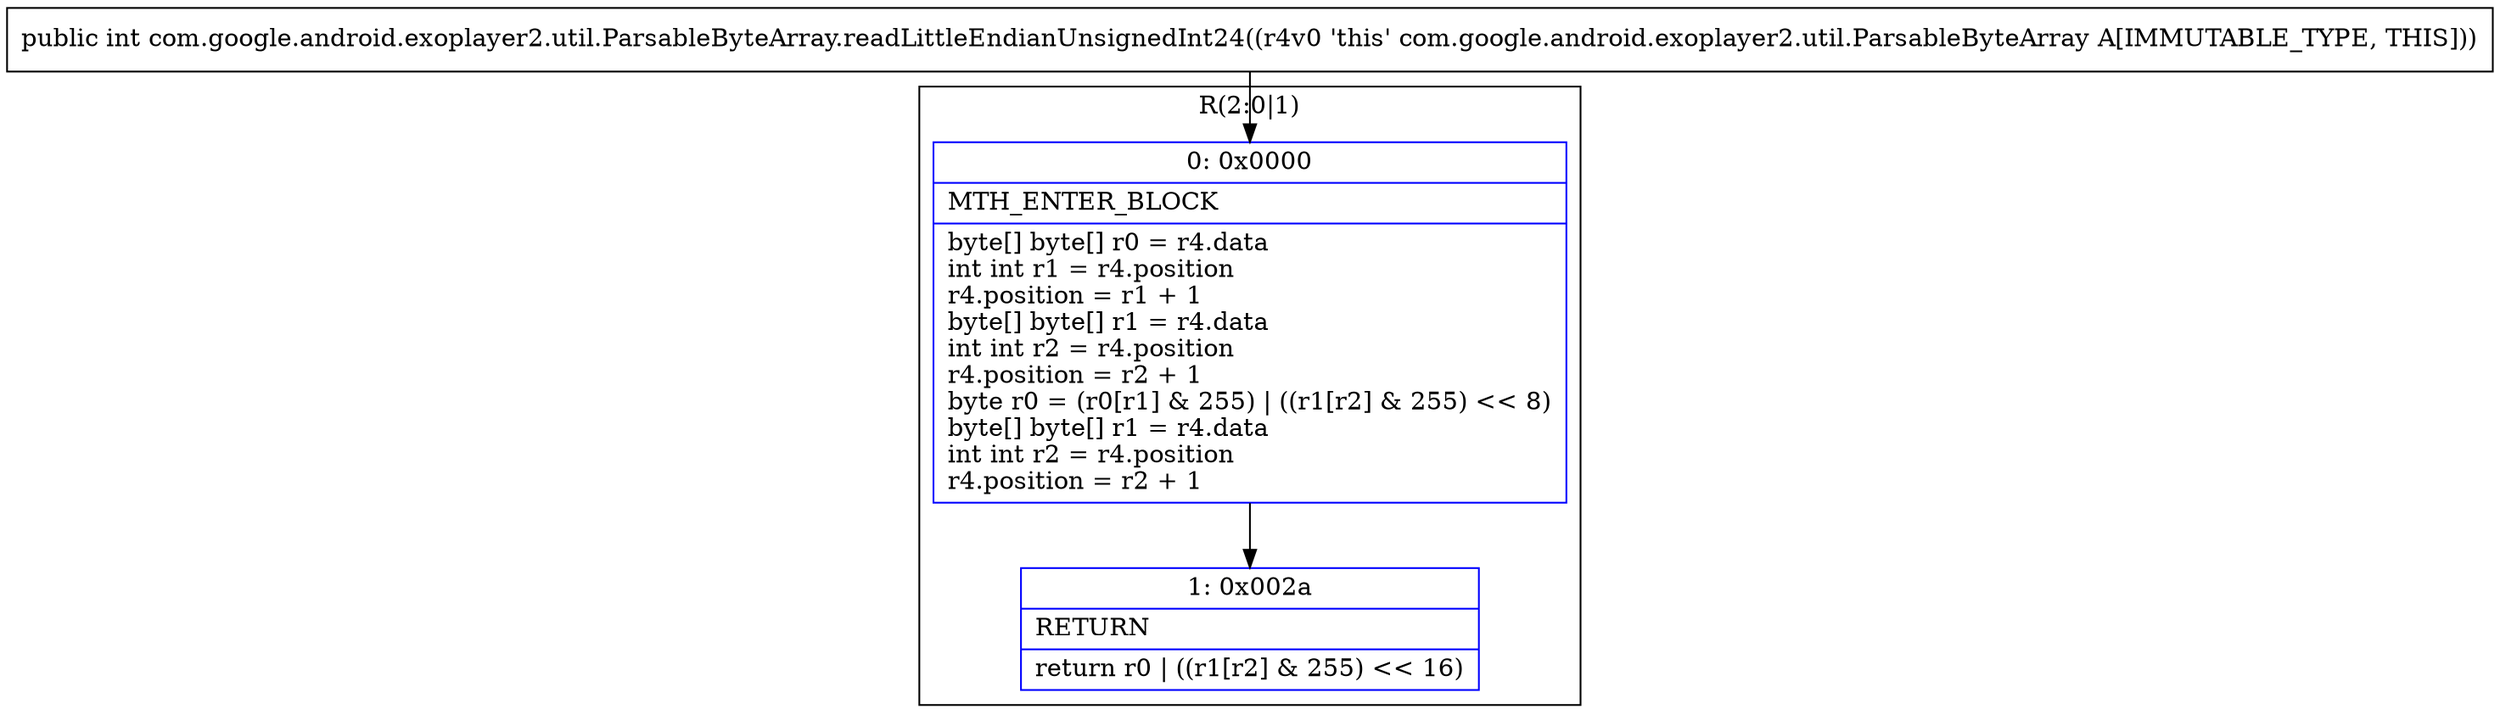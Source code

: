 digraph "CFG forcom.google.android.exoplayer2.util.ParsableByteArray.readLittleEndianUnsignedInt24()I" {
subgraph cluster_Region_329299568 {
label = "R(2:0|1)";
node [shape=record,color=blue];
Node_0 [shape=record,label="{0\:\ 0x0000|MTH_ENTER_BLOCK\l|byte[] byte[] r0 = r4.data\lint int r1 = r4.position\lr4.position = r1 + 1\lbyte[] byte[] r1 = r4.data\lint int r2 = r4.position\lr4.position = r2 + 1\lbyte r0 = (r0[r1] & 255) \| ((r1[r2] & 255) \<\< 8)\lbyte[] byte[] r1 = r4.data\lint int r2 = r4.position\lr4.position = r2 + 1\l}"];
Node_1 [shape=record,label="{1\:\ 0x002a|RETURN\l|return r0 \| ((r1[r2] & 255) \<\< 16)\l}"];
}
MethodNode[shape=record,label="{public int com.google.android.exoplayer2.util.ParsableByteArray.readLittleEndianUnsignedInt24((r4v0 'this' com.google.android.exoplayer2.util.ParsableByteArray A[IMMUTABLE_TYPE, THIS])) }"];
MethodNode -> Node_0;
Node_0 -> Node_1;
}

